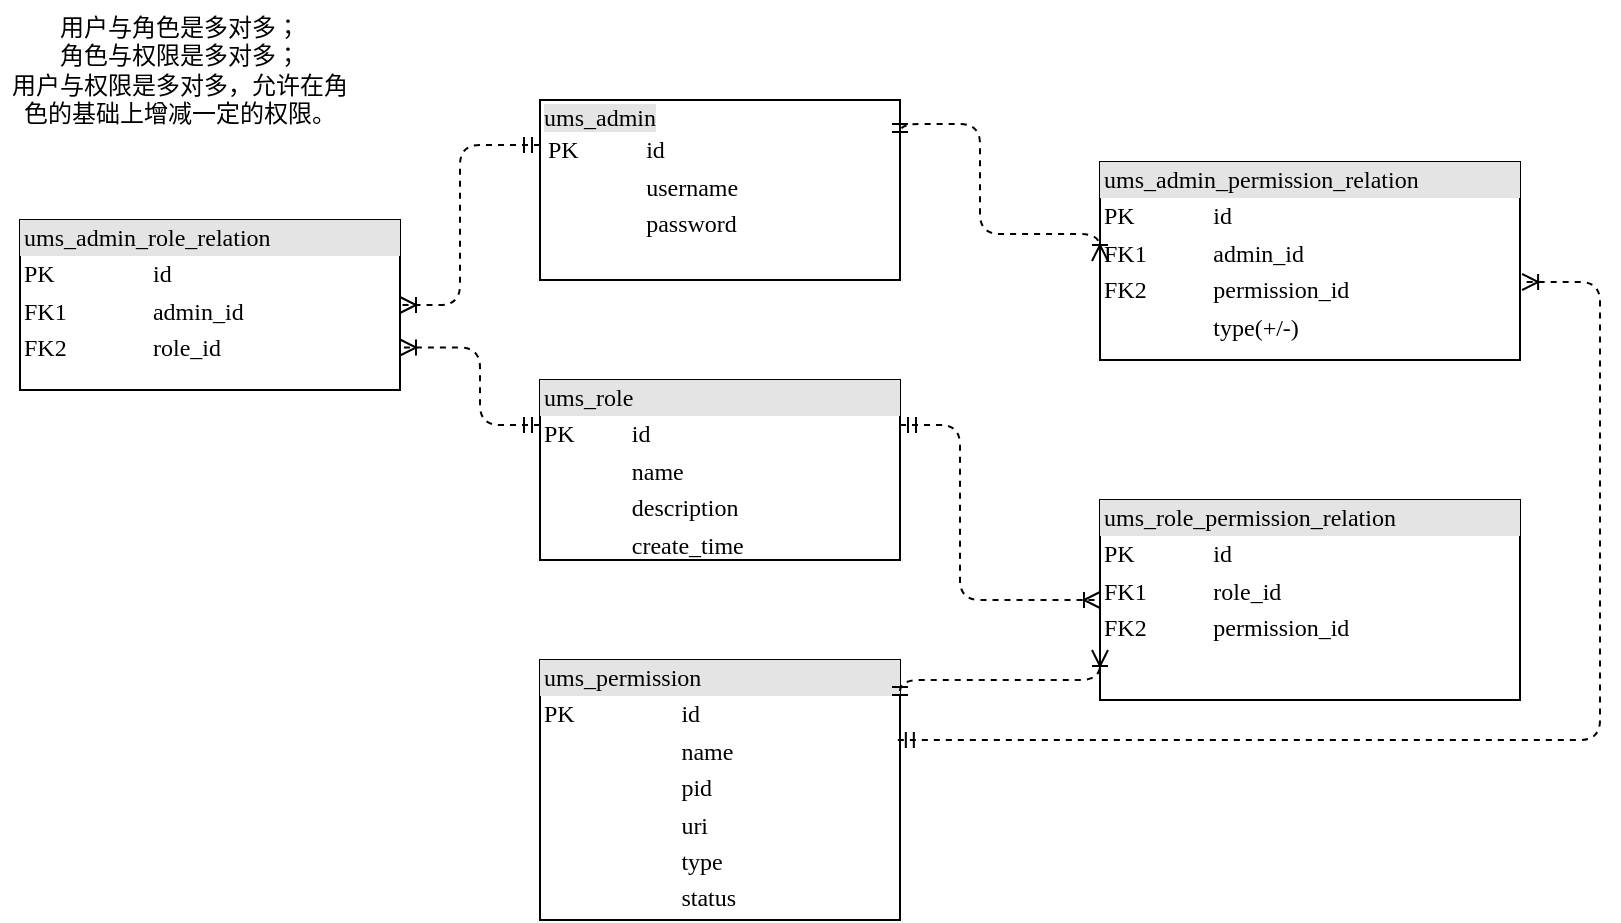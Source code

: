 <mxfile version="11.3.2" type="github" pages="1"><diagram id="IoHZ4r3SSVJkhoYzBYD7" name="Page-2"><mxGraphModel dx="1764" dy="526" grid="1" gridSize="10" guides="1" tooltips="1" connect="1" arrows="1" fold="1" page="1" pageScale="1" pageWidth="827" pageHeight="1169" math="0" shadow="0"><root><mxCell id="5mN5a5WCUSTlfewzFjzF-0"/><mxCell id="5mN5a5WCUSTlfewzFjzF-1" parent="5mN5a5WCUSTlfewzFjzF-0"/><mxCell id="2rXahGlw3mKuMpSZQTHN-0" value="&lt;div style=&quot;box-sizing: border-box ; width: 100% ; padding: 2px&quot;&gt;&lt;span style=&quot;background-color: rgb(228 , 228 , 228)&quot;&gt;ums_admin&lt;/span&gt;&lt;table cellpadding=&quot;2&quot; cellspacing=&quot;0&quot; style=&quot;font-size: 1em ; width: 100%&quot;&gt;&lt;tbody&gt;&lt;tr&gt;&lt;td&gt;&lt;span style=&quot;background-color: rgb(255 , 255 , 255)&quot;&gt;PK&lt;/span&gt;&lt;/td&gt;&lt;td&gt;&lt;span style=&quot;background-color: rgb(255 , 255 , 255)&quot;&gt;id&lt;/span&gt;&lt;/td&gt;&lt;/tr&gt;&lt;tr&gt;&lt;td&gt;&lt;span style=&quot;background-color: rgb(255 , 255 , 255)&quot;&gt;&lt;br&gt;&lt;/span&gt;&lt;/td&gt;&lt;td&gt;&lt;span style=&quot;background-color: rgb(255 , 255 , 255)&quot;&gt;username&lt;/span&gt;&lt;/td&gt;&lt;/tr&gt;&lt;tr&gt;&lt;td&gt;&lt;/td&gt;&lt;td&gt;&lt;span style=&quot;background-color: rgb(255 , 255 , 255)&quot;&gt;password&lt;/span&gt;&lt;/td&gt;&lt;/tr&gt;&lt;/tbody&gt;&lt;/table&gt;&lt;/div&gt;" style="verticalAlign=top;align=left;overflow=fill;html=1;rounded=0;shadow=0;comic=0;labelBackgroundColor=none;strokeColor=#000000;strokeWidth=1;fillColor=#ffffff;fontFamily=Verdana;fontSize=12;fontColor=#000000;" vertex="1" parent="5mN5a5WCUSTlfewzFjzF-1"><mxGeometry x="110" y="70" width="180" height="90" as="geometry"/></mxCell><mxCell id="UPZtKzLPIQHXYVDeBMad-0" value="&lt;div style=&quot;box-sizing: border-box ; width: 100% ; background: #e4e4e4 ; padding: 2px&quot;&gt;ums_role&lt;/div&gt;&lt;table style=&quot;width: 100% ; font-size: 1em&quot; cellpadding=&quot;2&quot; cellspacing=&quot;0&quot;&gt;&lt;tbody&gt;&lt;tr&gt;&lt;td&gt;PK&lt;/td&gt;&lt;td&gt;id&lt;/td&gt;&lt;/tr&gt;&lt;tr&gt;&lt;td&gt;&lt;br&gt;&lt;/td&gt;&lt;td&gt;name&lt;/td&gt;&lt;/tr&gt;&lt;tr&gt;&lt;td&gt;&lt;/td&gt;&lt;td&gt;description&lt;/td&gt;&lt;/tr&gt;&lt;tr&gt;&lt;td&gt;&lt;br&gt;&lt;/td&gt;&lt;td&gt;create_time&lt;br&gt;&lt;/td&gt;&lt;/tr&gt;&lt;/tbody&gt;&lt;/table&gt;" style="verticalAlign=top;align=left;overflow=fill;html=1;rounded=0;shadow=0;comic=0;labelBackgroundColor=none;strokeColor=#000000;strokeWidth=1;fillColor=#ffffff;fontFamily=Verdana;fontSize=12;fontColor=#000000;" vertex="1" parent="5mN5a5WCUSTlfewzFjzF-1"><mxGeometry x="110" y="210" width="180" height="90" as="geometry"/></mxCell><mxCell id="fGNp6LuwcpXA38ccjSPc-0" value="&lt;div style=&quot;box-sizing: border-box ; width: 100% ; background: #e4e4e4 ; padding: 2px&quot;&gt;ums_permission&lt;/div&gt;&lt;table style=&quot;width: 100% ; font-size: 1em&quot; cellpadding=&quot;2&quot; cellspacing=&quot;0&quot;&gt;&lt;tbody&gt;&lt;tr&gt;&lt;td&gt;PK&lt;/td&gt;&lt;td&gt;id&lt;/td&gt;&lt;/tr&gt;&lt;tr&gt;&lt;td&gt;&lt;br&gt;&lt;/td&gt;&lt;td&gt;name&lt;/td&gt;&lt;/tr&gt;&lt;tr&gt;&lt;td&gt;&lt;/td&gt;&lt;td&gt;pid&lt;/td&gt;&lt;/tr&gt;&lt;tr&gt;&lt;td&gt;&lt;br&gt;&lt;/td&gt;&lt;td&gt;uri&lt;br&gt;&lt;/td&gt;&lt;/tr&gt;&lt;tr&gt;&lt;td&gt;&lt;br&gt;&lt;/td&gt;&lt;td&gt;type&lt;br&gt;&lt;/td&gt;&lt;/tr&gt;&lt;tr&gt;&lt;td&gt;&lt;br&gt;&lt;/td&gt;&lt;td&gt;status&lt;br&gt;&lt;/td&gt;&lt;/tr&gt;&lt;/tbody&gt;&lt;/table&gt;" style="verticalAlign=top;align=left;overflow=fill;html=1;rounded=0;shadow=0;comic=0;labelBackgroundColor=none;strokeColor=#000000;strokeWidth=1;fillColor=#ffffff;fontFamily=Verdana;fontSize=12;fontColor=#000000;" vertex="1" parent="5mN5a5WCUSTlfewzFjzF-1"><mxGeometry x="110" y="350" width="180" height="130" as="geometry"/></mxCell><mxCell id="fGNp6LuwcpXA38ccjSPc-1" value="&lt;div style=&quot;box-sizing: border-box ; width: 100% ; background: #e4e4e4 ; padding: 2px&quot;&gt;ums_admin_role_relation&lt;/div&gt;&lt;table style=&quot;width: 100% ; font-size: 1em&quot; cellpadding=&quot;2&quot; cellspacing=&quot;0&quot;&gt;&lt;tbody&gt;&lt;tr&gt;&lt;td&gt;PK&lt;/td&gt;&lt;td&gt;id&lt;/td&gt;&lt;/tr&gt;&lt;tr&gt;&lt;td&gt;FK1&lt;/td&gt;&lt;td&gt;admin_id&lt;/td&gt;&lt;/tr&gt;&lt;tr&gt;&lt;td&gt;FK2&lt;/td&gt;&lt;td&gt;role_id&lt;/td&gt;&lt;/tr&gt;&lt;/tbody&gt;&lt;/table&gt;" style="verticalAlign=top;align=left;overflow=fill;html=1;rounded=0;shadow=0;comic=0;labelBackgroundColor=none;strokeColor=#000000;strokeWidth=1;fillColor=#ffffff;fontFamily=Verdana;fontSize=12;fontColor=#000000;" vertex="1" parent="5mN5a5WCUSTlfewzFjzF-1"><mxGeometry x="-150" y="130" width="190" height="85" as="geometry"/></mxCell><mxCell id="fGNp6LuwcpXA38ccjSPc-2" value="&lt;div style=&quot;box-sizing: border-box ; width: 100% ; background: #e4e4e4 ; padding: 2px&quot;&gt;ums_role_permission_relation&lt;/div&gt;&lt;table style=&quot;width: 100% ; font-size: 1em&quot; cellpadding=&quot;2&quot; cellspacing=&quot;0&quot;&gt;&lt;tbody&gt;&lt;tr&gt;&lt;td&gt;PK&lt;/td&gt;&lt;td&gt;id&lt;/td&gt;&lt;/tr&gt;&lt;tr&gt;&lt;td&gt;FK1&lt;/td&gt;&lt;td&gt;role_id&lt;/td&gt;&lt;/tr&gt;&lt;tr&gt;&lt;td&gt;FK2&lt;/td&gt;&lt;td&gt;permission_id&lt;/td&gt;&lt;/tr&gt;&lt;/tbody&gt;&lt;/table&gt;" style="verticalAlign=top;align=left;overflow=fill;html=1;rounded=0;shadow=0;comic=0;labelBackgroundColor=none;strokeColor=#000000;strokeWidth=1;fillColor=#ffffff;fontFamily=Verdana;fontSize=12;fontColor=#000000;" vertex="1" parent="5mN5a5WCUSTlfewzFjzF-1"><mxGeometry x="390" y="270" width="210" height="100" as="geometry"/></mxCell><mxCell id="fGNp6LuwcpXA38ccjSPc-3" value="&lt;div style=&quot;box-sizing: border-box ; width: 100% ; background: #e4e4e4 ; padding: 2px&quot;&gt;ums_admin_permission_relation&lt;/div&gt;&lt;table style=&quot;width: 100% ; font-size: 1em&quot; cellpadding=&quot;2&quot; cellspacing=&quot;0&quot;&gt;&lt;tbody&gt;&lt;tr&gt;&lt;td&gt;PK&lt;/td&gt;&lt;td&gt;id&lt;/td&gt;&lt;/tr&gt;&lt;tr&gt;&lt;td&gt;FK1&lt;/td&gt;&lt;td&gt;admin_id&lt;/td&gt;&lt;/tr&gt;&lt;tr&gt;&lt;td&gt;FK2&lt;/td&gt;&lt;td&gt;permission_id&lt;/td&gt;&lt;/tr&gt;&lt;tr&gt;&lt;td&gt;&lt;br&gt;&lt;/td&gt;&lt;td&gt;type(+/-)&lt;br&gt;&lt;/td&gt;&lt;/tr&gt;&lt;tr&gt;&lt;td&gt;&lt;br&gt;&lt;/td&gt;&lt;td&gt;&lt;br&gt;&lt;/td&gt;&lt;/tr&gt;&lt;tr&gt;&lt;td&gt;&lt;br&gt;&lt;/td&gt;&lt;td&gt;&lt;br&gt;&lt;/td&gt;&lt;/tr&gt;&lt;/tbody&gt;&lt;/table&gt;" style="verticalAlign=top;align=left;overflow=fill;html=1;rounded=0;shadow=0;comic=0;labelBackgroundColor=none;strokeColor=#000000;strokeWidth=1;fillColor=#ffffff;fontFamily=Verdana;fontSize=12;fontColor=#000000;" vertex="1" parent="5mN5a5WCUSTlfewzFjzF-1"><mxGeometry x="390" y="101" width="210" height="99" as="geometry"/></mxCell><mxCell id="RdSvyXkGYqCIHF6CvU96-0" style="edgeStyle=orthogonalEdgeStyle;html=1;dashed=1;labelBackgroundColor=none;startArrow=ERmandOne;endArrow=ERoneToMany;fontFamily=Verdana;fontSize=12;align=left;entryX=1;entryY=0.5;exitX=0;exitY=0.25;exitDx=0;exitDy=0;entryDx=0;entryDy=0;" edge="1" parent="5mN5a5WCUSTlfewzFjzF-1" source="2rXahGlw3mKuMpSZQTHN-0" target="fGNp6LuwcpXA38ccjSPc-1"><mxGeometry relative="1" as="geometry"><Array as="points"><mxPoint x="70" y="93"/><mxPoint x="70" y="173"/></Array><mxPoint x="220" y="50" as="sourcePoint"/><mxPoint x="460" y="150" as="targetPoint"/></mxGeometry></mxCell><mxCell id="RdSvyXkGYqCIHF6CvU96-1" style="edgeStyle=orthogonalEdgeStyle;html=1;dashed=1;labelBackgroundColor=none;startArrow=ERmandOne;endArrow=ERoneToMany;fontFamily=Verdana;fontSize=12;align=left;entryX=1;entryY=0.75;entryDx=0;entryDy=0;exitX=0;exitY=0.25;exitDx=0;exitDy=0;" edge="1" parent="5mN5a5WCUSTlfewzFjzF-1" source="UPZtKzLPIQHXYVDeBMad-0" target="fGNp6LuwcpXA38ccjSPc-1"><mxGeometry relative="1" as="geometry"><Array as="points"><mxPoint x="80" y="233"/><mxPoint x="80" y="194"/></Array><mxPoint x="90" y="290" as="sourcePoint"/><mxPoint x="25" y="183" as="targetPoint"/></mxGeometry></mxCell><mxCell id="RdSvyXkGYqCIHF6CvU96-2" style="edgeStyle=orthogonalEdgeStyle;html=1;dashed=1;labelBackgroundColor=none;startArrow=ERmandOne;endArrow=ERoneToMany;fontFamily=Verdana;fontSize=12;align=left;exitX=1;exitY=0.25;exitDx=0;exitDy=0;entryX=0;entryY=0.5;entryDx=0;entryDy=0;" edge="1" parent="5mN5a5WCUSTlfewzFjzF-1" source="UPZtKzLPIQHXYVDeBMad-0" target="fGNp6LuwcpXA38ccjSPc-2"><mxGeometry relative="1" as="geometry"><Array as="points"><mxPoint x="320" y="233"/><mxPoint x="320" y="320"/></Array><mxPoint x="120" y="243" as="sourcePoint"/><mxPoint x="367" y="320" as="targetPoint"/></mxGeometry></mxCell><mxCell id="RdSvyXkGYqCIHF6CvU96-3" style="edgeStyle=orthogonalEdgeStyle;html=1;dashed=1;labelBackgroundColor=none;startArrow=ERmandOne;endArrow=ERoneToMany;fontFamily=Verdana;fontSize=12;align=left;exitX=1;exitY=0.25;exitDx=0;exitDy=0;entryX=0;entryY=0.75;entryDx=0;entryDy=0;" edge="1" parent="5mN5a5WCUSTlfewzFjzF-1" target="fGNp6LuwcpXA38ccjSPc-2"><mxGeometry relative="1" as="geometry"><Array as="points"><mxPoint x="290" y="360"/><mxPoint x="390" y="360"/></Array><mxPoint x="290" y="371.5" as="sourcePoint"/><mxPoint x="390" y="458.5" as="targetPoint"/></mxGeometry></mxCell><mxCell id="RdSvyXkGYqCIHF6CvU96-4" style="edgeStyle=orthogonalEdgeStyle;html=1;dashed=1;labelBackgroundColor=none;startArrow=ERmandOne;endArrow=ERoneToMany;fontFamily=Verdana;fontSize=12;align=left;exitX=1;exitY=0.222;exitDx=0;exitDy=0;entryX=0;entryY=0.5;entryDx=0;entryDy=0;exitPerimeter=0;" edge="1" parent="5mN5a5WCUSTlfewzFjzF-1" source="2rXahGlw3mKuMpSZQTHN-0" target="fGNp6LuwcpXA38ccjSPc-3"><mxGeometry relative="1" as="geometry"><Array as="points"><mxPoint x="290" y="82"/><mxPoint x="330" y="82"/><mxPoint x="330" y="137"/><mxPoint x="390" y="137"/></Array><mxPoint x="300" y="81.5" as="sourcePoint"/><mxPoint x="400" y="178.5" as="targetPoint"/></mxGeometry></mxCell><mxCell id="RdSvyXkGYqCIHF6CvU96-5" style="edgeStyle=orthogonalEdgeStyle;html=1;dashed=1;labelBackgroundColor=none;startArrow=ERmandOne;endArrow=ERoneToMany;fontFamily=Verdana;fontSize=12;align=left;exitX=0.994;exitY=0.308;exitDx=0;exitDy=0;entryX=1.005;entryY=0.606;entryDx=0;entryDy=0;exitPerimeter=0;entryPerimeter=0;" edge="1" parent="5mN5a5WCUSTlfewzFjzF-1" source="fGNp6LuwcpXA38ccjSPc-0" target="fGNp6LuwcpXA38ccjSPc-3"><mxGeometry relative="1" as="geometry"><Array as="points"><mxPoint x="640" y="390"/><mxPoint x="640" y="161"/></Array><mxPoint x="380" y="28" as="sourcePoint"/><mxPoint x="504" y="75" as="targetPoint"/></mxGeometry></mxCell><mxCell id="RdSvyXkGYqCIHF6CvU96-6" value="用户与角色是多对多；&lt;br&gt;角色与权限是多对多；&lt;br&gt;用户与权限是多对多，允许在角色的基础上增减一定的权限。" style="text;html=1;strokeColor=none;fillColor=none;align=center;verticalAlign=middle;whiteSpace=wrap;rounded=0;" vertex="1" parent="5mN5a5WCUSTlfewzFjzF-1"><mxGeometry x="-160" y="20" width="180" height="70" as="geometry"/></mxCell></root></mxGraphModel></diagram></mxfile>